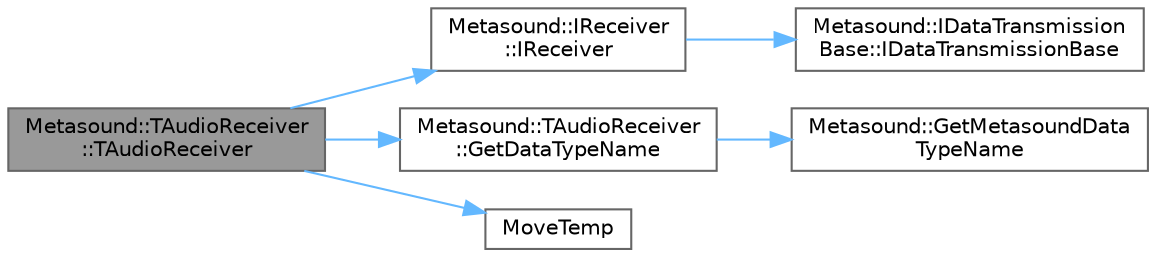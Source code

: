 digraph "Metasound::TAudioReceiver::TAudioReceiver"
{
 // INTERACTIVE_SVG=YES
 // LATEX_PDF_SIZE
  bgcolor="transparent";
  edge [fontname=Helvetica,fontsize=10,labelfontname=Helvetica,labelfontsize=10];
  node [fontname=Helvetica,fontsize=10,shape=box,height=0.2,width=0.4];
  rankdir="LR";
  Node1 [id="Node000001",label="Metasound::TAudioReceiver\l::TAudioReceiver",height=0.2,width=0.4,color="gray40", fillcolor="grey60", style="filled", fontcolor="black",tooltip=" "];
  Node1 -> Node2 [id="edge1_Node000001_Node000002",color="steelblue1",style="solid",tooltip=" "];
  Node2 [id="Node000002",label="Metasound::IReceiver\l::IReceiver",height=0.2,width=0.4,color="grey40", fillcolor="white", style="filled",URL="$d8/dfc/classMetasound_1_1IReceiver.html#a13ebf418da288c948efcd5898463c596",tooltip=" "];
  Node2 -> Node3 [id="edge2_Node000002_Node000003",color="steelblue1",style="solid",tooltip=" "];
  Node3 [id="Node000003",label="Metasound::IDataTransmission\lBase::IDataTransmissionBase",height=0.2,width=0.4,color="grey40", fillcolor="white", style="filled",URL="$da/ddb/classMetasound_1_1IDataTransmissionBase.html#ab57b36f468114d94d279f15c8cc23b0a",tooltip=" "];
  Node1 -> Node4 [id="edge3_Node000001_Node000004",color="steelblue1",style="solid",tooltip=" "];
  Node4 [id="Node000004",label="Metasound::TAudioReceiver\l::GetDataTypeName",height=0.2,width=0.4,color="grey40", fillcolor="white", style="filled",URL="$d4/d23/classMetasound_1_1TAudioReceiver.html#a9b9370406992194a0811d8d0a32ef97e",tooltip=" "];
  Node4 -> Node5 [id="edge4_Node000004_Node000005",color="steelblue1",style="solid",tooltip=" "];
  Node5 [id="Node000005",label="Metasound::GetMetasoundData\lTypeName",height=0.2,width=0.4,color="grey40", fillcolor="white", style="filled",URL="$d8/d33/namespaceMetasound.html#a2cc582a51a655c14c6cfe340ded4140c",tooltip="Return the data type FName for a registered data type."];
  Node1 -> Node6 [id="edge5_Node000001_Node000006",color="steelblue1",style="solid",tooltip=" "];
  Node6 [id="Node000006",label="MoveTemp",height=0.2,width=0.4,color="grey40", fillcolor="white", style="filled",URL="$d4/d24/UnrealTemplate_8h.html#ad5e6c049aeb9c9115fec514ba581dbb6",tooltip="MoveTemp will cast a reference to an rvalue reference."];
}
